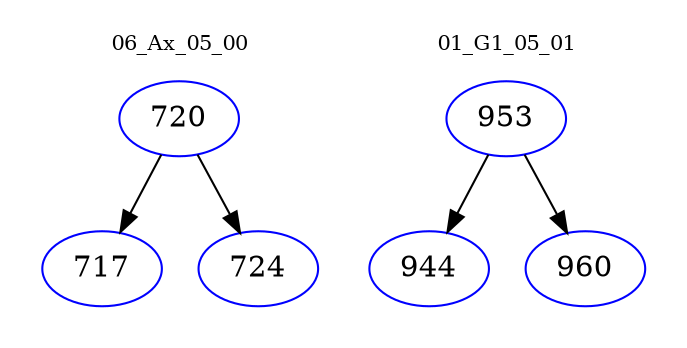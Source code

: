 digraph{
subgraph cluster_0 {
color = white
label = "06_Ax_05_00";
fontsize=10;
T0_720 [label="720", color="blue"]
T0_720 -> T0_717 [color="black"]
T0_717 [label="717", color="blue"]
T0_720 -> T0_724 [color="black"]
T0_724 [label="724", color="blue"]
}
subgraph cluster_1 {
color = white
label = "01_G1_05_01";
fontsize=10;
T1_953 [label="953", color="blue"]
T1_953 -> T1_944 [color="black"]
T1_944 [label="944", color="blue"]
T1_953 -> T1_960 [color="black"]
T1_960 [label="960", color="blue"]
}
}
